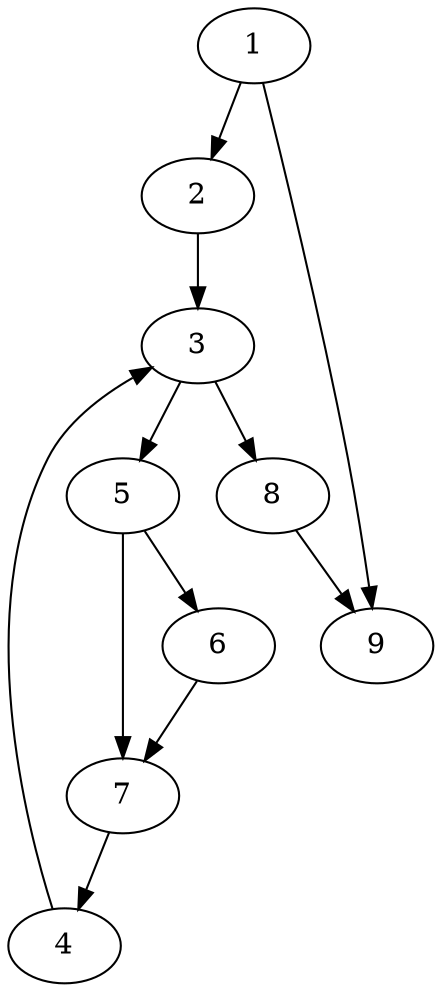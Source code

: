 Digraph G {
	1 -> 2;
	1 -> 9;
	2 -> 3;
	3 -> 5;
	3 -> 8;
	4 -> 3;
	5 -> 6;
	5 -> 7;
	6 -> 7;
	7 -> 4;
	8 -> 9;
} 